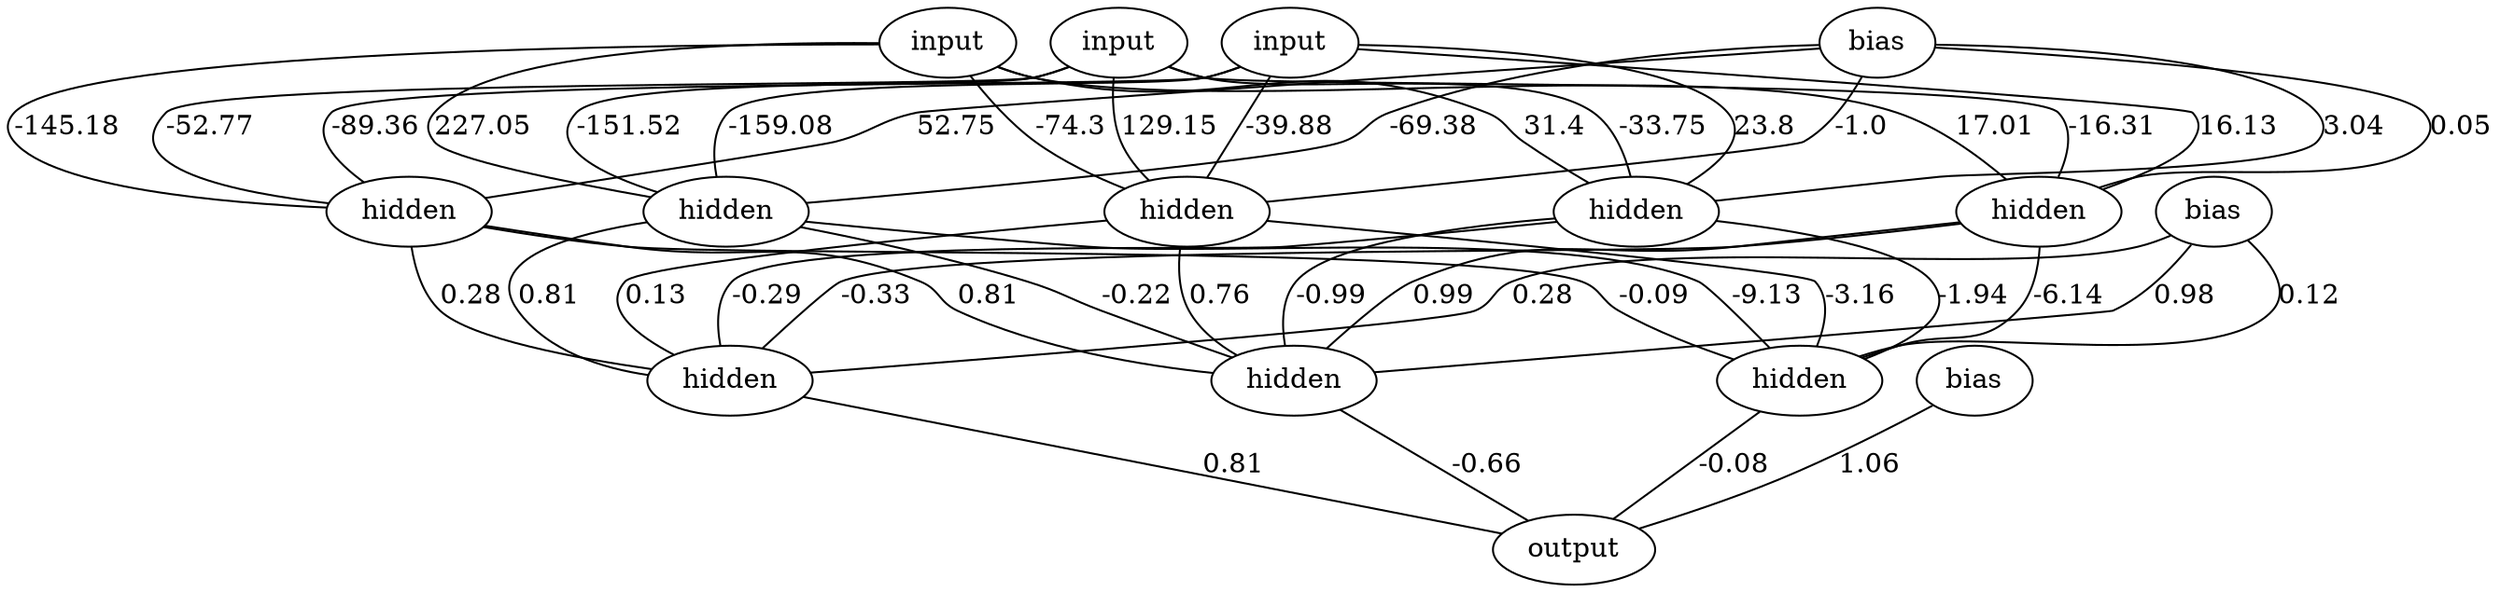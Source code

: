 graph {
	1228778193416 [label=input]
	1228778193528 [label=input]
	1228778195152 [label=input]
	1228778195208 [label=bias]
	1228778195320 [label=hidden]
	1228778193416 -- 1228778195320 [label=-145.18]
	1228778193528 -- 1228778195320 [label=-89.36]
	1228778195152 -- 1228778195320 [label=-52.77]
	1228778195208 -- 1228778195320 [label=52.75]
	1228778260128 [label=hidden]
	1228778193416 -- 1228778260128 [label=17.01]
	1228778193528 -- 1228778260128 [label=16.13]
	1228778195152 -- 1228778260128 [label=-16.31]
	1228778195208 -- 1228778260128 [label=0.05]
	1228778260184 [label=hidden]
	1228778193416 -- 1228778260184 [label=227.05]
	1228778193528 -- 1228778260184 [label=-159.08]
	1228778195152 -- 1228778260184 [label=-151.52]
	1228778195208 -- 1228778260184 [label=-69.38]
	1228778261920 [label=hidden]
	1228778193416 -- 1228778261920 [label=-74.3]
	1228778193528 -- 1228778261920 [label=-39.88]
	1228778195152 -- 1228778261920 [label=129.15]
	1228778195208 -- 1228778261920 [label=-1.0]
	1228778283752 [label=hidden]
	1228778193416 -- 1228778283752 [label=31.4]
	1228778193528 -- 1228778283752 [label=23.8]
	1228778195152 -- 1228778283752 [label=-33.75]
	1228778195208 -- 1228778283752 [label=3.04]
	1228778284144 [label=bias]
	1228778284200 [label=hidden]
	1228778195320 -- 1228778284200 [label=0.81]
	1228778260128 -- 1228778284200 [label=0.99]
	1228778260184 -- 1228778284200 [label=-0.22]
	1228778261920 -- 1228778284200 [label=0.76]
	1228778283752 -- 1228778284200 [label=-0.99]
	1228778284144 -- 1228778284200 [label=0.98]
	1228778284256 [label=hidden]
	1228778195320 -- 1228778284256 [label=-0.09]
	1228778260128 -- 1228778284256 [label=-6.14]
	1228778260184 -- 1228778284256 [label=-9.13]
	1228778261920 -- 1228778284256 [label=-3.16]
	1228778283752 -- 1228778284256 [label=-1.94]
	1228778284144 -- 1228778284256 [label=0.12]
	1228778284312 [label=hidden]
	1228778195320 -- 1228778284312 [label=0.28]
	1228778260128 -- 1228778284312 [label=-0.33]
	1228778260184 -- 1228778284312 [label=0.81]
	1228778261920 -- 1228778284312 [label=0.13]
	1228778283752 -- 1228778284312 [label=-0.29]
	1228778284144 -- 1228778284312 [label=0.28]
	1228778284368 [label=bias]
	1228778284424 [label=output]
	1228778284200 -- 1228778284424 [label=-0.66]
	1228778284256 -- 1228778284424 [label=-0.08]
	1228778284312 -- 1228778284424 [label=0.81]
	1228778284368 -- 1228778284424 [label=1.06]
}
